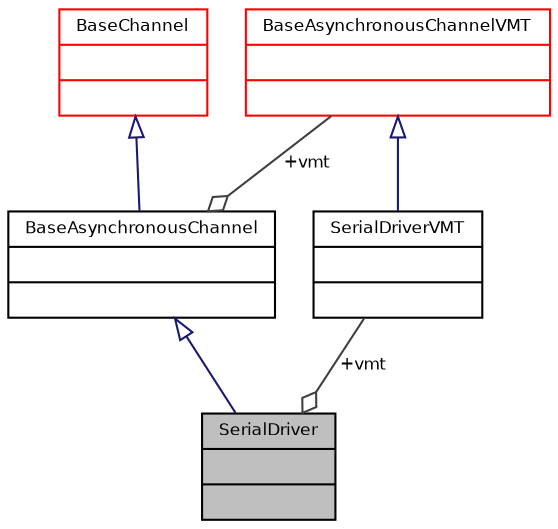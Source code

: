 digraph "SerialDriver"
{
  bgcolor="transparent";
  edge [fontname="Helvetica",fontsize="8",labelfontname="Helvetica",labelfontsize="8"];
  node [fontname="Helvetica",fontsize="8",shape=record];
  Node5 [label="{SerialDriver\n||}",height=0.2,width=0.4,color="black", fillcolor="grey75", style="filled", fontcolor="black"];
  Node6 -> Node5 [dir="back",color="midnightblue",fontsize="8",style="solid",arrowtail="onormal",fontname="Helvetica"];
  Node6 [label="{BaseAsynchronousChannel\n||}",height=0.2,width=0.4,color="black",URL="$struct_base_asynchronous_channel.html",tooltip="Base asynchronous channel class. "];
  Node7 -> Node6 [dir="back",color="midnightblue",fontsize="8",style="solid",arrowtail="onormal",fontname="Helvetica"];
  Node7 [label="{BaseChannel\n||}",height=0.2,width=0.4,color="red",URL="$struct_base_channel.html",tooltip="Base channel class. "];
  Node13 -> Node6 [color="grey25",fontsize="8",style="solid",label=" +vmt" ,arrowhead="odiamond",fontname="Helvetica"];
  Node13 [label="{BaseAsynchronousChannelVMT\n||}",height=0.2,width=0.4,color="red",URL="$struct_base_asynchronous_channel_v_m_t.html",tooltip="BaseAsynchronousChannel virtual methods table. "];
  Node14 -> Node5 [color="grey25",fontsize="8",style="solid",label=" +vmt" ,arrowhead="odiamond",fontname="Helvetica"];
  Node14 [label="{SerialDriverVMT\n||}",height=0.2,width=0.4,color="black",URL="$struct_serial_driver_v_m_t.html",tooltip="SerialDriver virtual methods table. "];
  Node13 -> Node14 [dir="back",color="midnightblue",fontsize="8",style="solid",arrowtail="onormal",fontname="Helvetica"];
}
